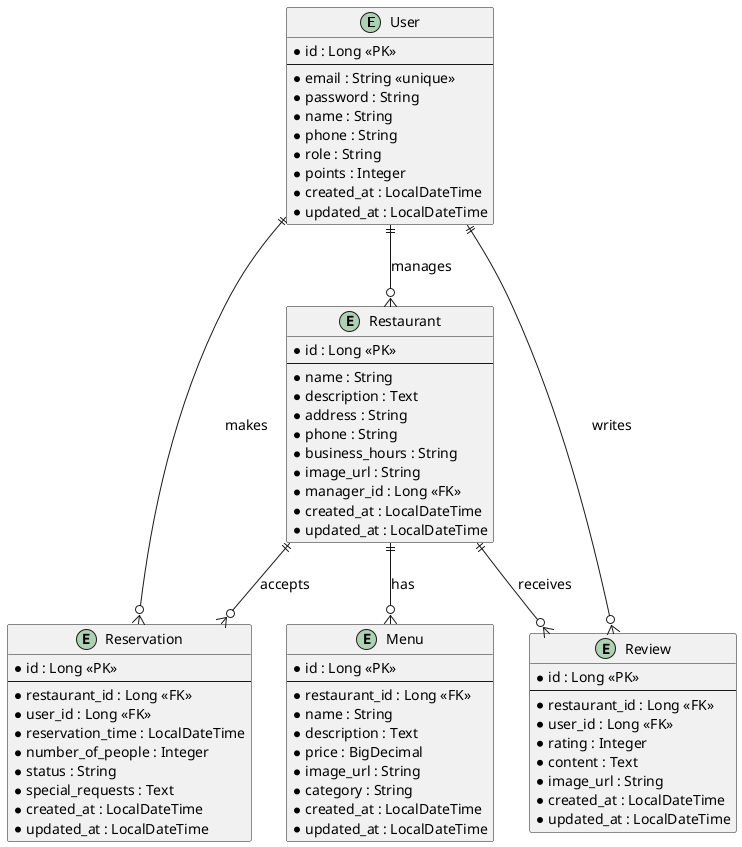 @startuml Database Schema

' 스타일 설정
skinparam classStyle uml2
skinparam backgroundColor white
skinparam handwritten false
skinparam defaultFontName "Noto Sans KR"
skinparam defaultFontSize 14

' 엔티티 정의
entity "User" as user {
    * id : Long <<PK>>
    --
    * email : String <<unique>>
    * password : String
    * name : String
    * phone : String
    * role : String
    * points : Integer
    * created_at : LocalDateTime
    * updated_at : LocalDateTime
}

entity "Restaurant" as restaurant {
    * id : Long <<PK>>
    --
    * name : String
    * description : Text
    * address : String
    * phone : String
    * business_hours : String
    * image_url : String
    * manager_id : Long <<FK>>
    * created_at : LocalDateTime
    * updated_at : LocalDateTime
}

entity "Menu" as menu {
    * id : Long <<PK>>
    --
    * restaurant_id : Long <<FK>>
    * name : String
    * description : Text
    * price : BigDecimal
    * image_url : String
    * category : String
    * created_at : LocalDateTime
    * updated_at : LocalDateTime
}

entity "Review" as review {
    * id : Long <<PK>>
    --
    * restaurant_id : Long <<FK>>
    * user_id : Long <<FK>>
    * rating : Integer
    * content : Text
    * image_url : String
    * created_at : LocalDateTime
    * updated_at : LocalDateTime
}

entity "Reservation" as reservation {
    * id : Long <<PK>>
    --
    * restaurant_id : Long <<FK>>
    * user_id : Long <<FK>>
    * reservation_time : LocalDateTime
    * number_of_people : Integer
    * status : String
    * special_requests : Text
    * created_at : LocalDateTime
    * updated_at : LocalDateTime
}

' 관계 정의
user ||--o{ restaurant : manages
restaurant ||--o{ menu : has
restaurant ||--o{ review : receives
user ||--o{ review : writes
restaurant ||--o{ reservation : accepts
user ||--o{ reservation : makes

@enduml 